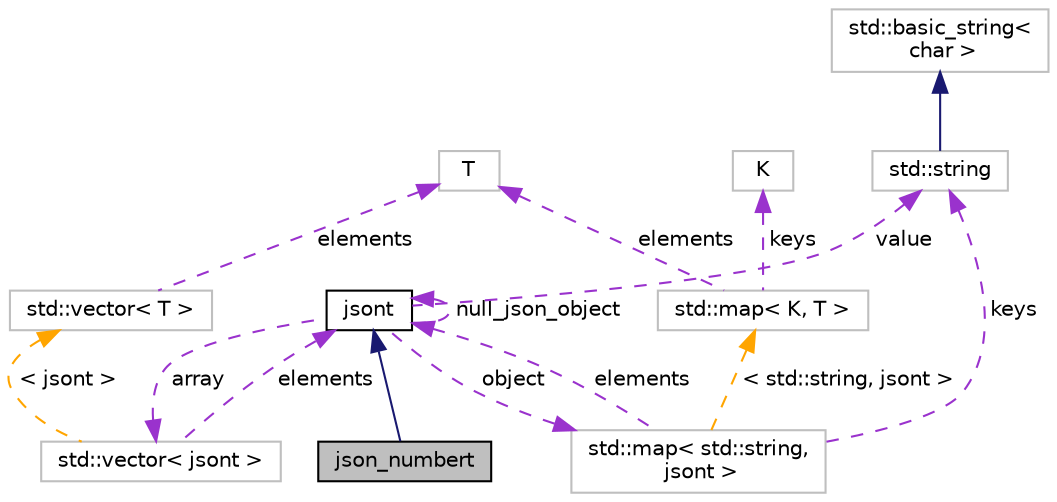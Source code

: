 digraph "json_numbert"
{
 // LATEX_PDF_SIZE
  bgcolor="transparent";
  edge [fontname="Helvetica",fontsize="10",labelfontname="Helvetica",labelfontsize="10"];
  node [fontname="Helvetica",fontsize="10",shape=record];
  Node1 [label="json_numbert",height=0.2,width=0.4,color="black", fillcolor="grey75", style="filled", fontcolor="black",tooltip=" "];
  Node2 -> Node1 [dir="back",color="midnightblue",fontsize="10",style="solid",fontname="Helvetica"];
  Node2 [label="jsont",height=0.2,width=0.4,color="black",URL="$classjsont.html",tooltip=" "];
  Node3 -> Node2 [dir="back",color="darkorchid3",fontsize="10",style="dashed",label=" object" ,fontname="Helvetica"];
  Node3 [label="std::map\< std::string,\l jsont \>",height=0.2,width=0.4,color="grey75",tooltip=" "];
  Node2 -> Node3 [dir="back",color="darkorchid3",fontsize="10",style="dashed",label=" elements" ,fontname="Helvetica"];
  Node4 -> Node3 [dir="back",color="darkorchid3",fontsize="10",style="dashed",label=" keys" ,fontname="Helvetica"];
  Node4 [label="std::string",height=0.2,width=0.4,color="grey75",tooltip="STL class."];
  Node5 -> Node4 [dir="back",color="midnightblue",fontsize="10",style="solid",fontname="Helvetica"];
  Node5 [label="std::basic_string\<\l char \>",height=0.2,width=0.4,color="grey75",tooltip="STL class."];
  Node6 -> Node3 [dir="back",color="orange",fontsize="10",style="dashed",label=" \< std::string, jsont \>" ,fontname="Helvetica"];
  Node6 [label="std::map\< K, T \>",height=0.2,width=0.4,color="grey75",tooltip="STL class."];
  Node7 -> Node6 [dir="back",color="darkorchid3",fontsize="10",style="dashed",label=" keys" ,fontname="Helvetica"];
  Node7 [label="K",height=0.2,width=0.4,color="grey75",tooltip=" "];
  Node8 -> Node6 [dir="back",color="darkorchid3",fontsize="10",style="dashed",label=" elements" ,fontname="Helvetica"];
  Node8 [label="T",height=0.2,width=0.4,color="grey75",tooltip=" "];
  Node2 -> Node2 [dir="back",color="darkorchid3",fontsize="10",style="dashed",label=" null_json_object" ,fontname="Helvetica"];
  Node9 -> Node2 [dir="back",color="darkorchid3",fontsize="10",style="dashed",label=" array" ,fontname="Helvetica"];
  Node9 [label="std::vector\< jsont \>",height=0.2,width=0.4,color="grey75",tooltip=" "];
  Node2 -> Node9 [dir="back",color="darkorchid3",fontsize="10",style="dashed",label=" elements" ,fontname="Helvetica"];
  Node10 -> Node9 [dir="back",color="orange",fontsize="10",style="dashed",label=" \< jsont \>" ,fontname="Helvetica"];
  Node10 [label="std::vector\< T \>",height=0.2,width=0.4,color="grey75",tooltip="STL class."];
  Node8 -> Node10 [dir="back",color="darkorchid3",fontsize="10",style="dashed",label=" elements" ,fontname="Helvetica"];
  Node4 -> Node2 [dir="back",color="darkorchid3",fontsize="10",style="dashed",label=" value" ,fontname="Helvetica"];
}
